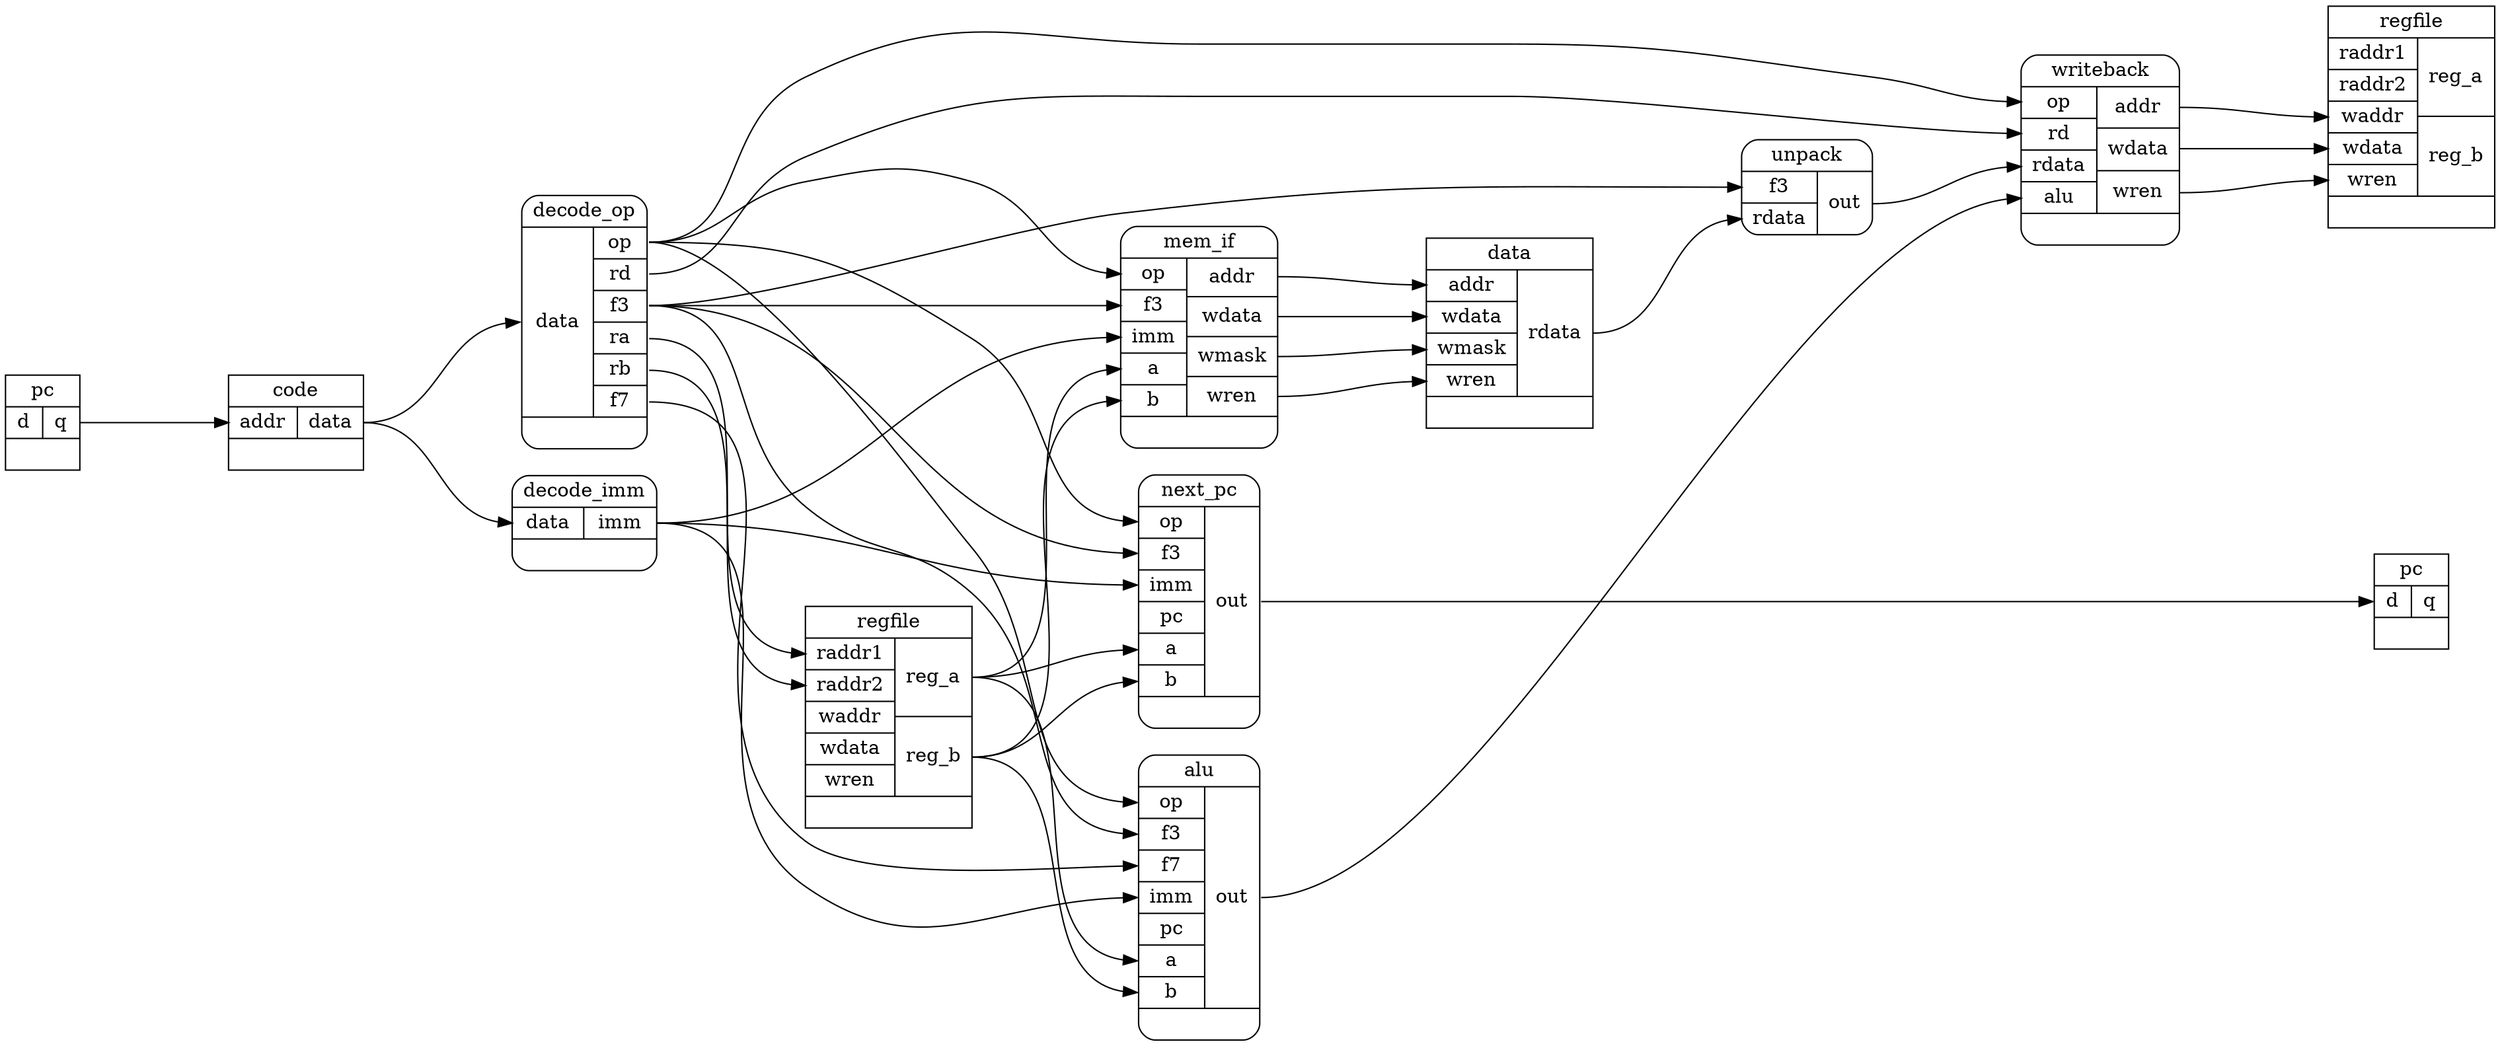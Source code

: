 digraph G {
    rankdir="LR"
    ranksep=1.5

    // Fetch, Decode, Execute, Memory, Write

    pc_l [shape="record" label="<top>pc|{<d>d|<q>q}|"]
    pc_r [shape="record" label="<top>pc|{<d>d|<q>q}|"]
    code [shape="record" label="<top>code|{<addr>addr|<data>data}|"]
    data [shape="record" label="<top>data|{{<addr>addr|<wdata>wdata|<wmask>wmask|<wren>wren}|<rdata>rdata}|"]

    alu      [shape="Mrecord" label="alu|{{<op>op|<f3>f3|<f7>f7|<imm>imm|<pc>pc|<a>a|<b>b}|<out>out}|"]
    next_pc  [shape="Mrecord" label="<top>next_pc|{ {<op>op|<f3>f3|<imm>imm|<pc>pc|<a>a|<b>b} | <out>out }|"]
    mem_if   [shape="Mrecord" label="<top>mem_if|{{<op>op|<f3>f3|<imm>imm|<a>a|<b>b}|{<addr>addr|<wdata>wdata|<wmask>wmask|<wren>wren}}|"]

    writeback [shape="Mrecord" label="<top>writeback|{{<op>op|<rd>rd|<rdata>rdata|<alu>alu}|{<addr>addr|<wdata>wdata|<wren>wren}}|"]

    unpack [shape="Mrecord" label="<top>unpack|{{<f3>f3|<rdata>rdata}|{<out>out}}"]

    decode_op [shape="Mrecord" label="<top>decode_op|{{<data>data}|{<op>op|<rd>rd|<f3>f3|<ra>ra|<rb>rb|<f7>f7}}|"]

    decode_imm [shape="Mrecord" label="<top>decode_imm|{{<data>data}|{<imm>imm}}|"]

    regfile_l [shape="record" label="<top>regfile|{{<raddr1>raddr1|<raddr2>raddr2|<waddr>waddr|<wdata>wdata|<wren>wren}|{<reg_a>reg_a|<reg_b>reg_b}}|"];
    regfile_r [shape="record" label="<top>regfile|{{<raddr1>raddr1|<raddr2>raddr2|<waddr>waddr|<wdata>wdata|<wren>wren}|{<reg_a>reg_a|<reg_b>reg_b}}|"];

    rank="same" {
        regfile_r
        pc_r
    }

    rank="same" {
        decode_op
        decode_imm
    }

    code:data -> decode_op:data
    code:data -> decode_imm:data


    pc_l:q -> code:addr

    next_pc:out -> pc_r:d

    decode_op:op -> writeback:op
    decode_op:op -> next_pc:op
    decode_op:op -> alu:op
    decode_op:op -> mem_if:op
    decode_op:rd -> writeback:rd
    decode_op:f3 -> mem_if:f3
    decode_op:f3 -> next_pc:f3
    decode_op:f3 -> alu:f3
    decode_op:f3 -> unpack:f3
    decode_op:ra -> regfile_l:raddr1
    decode_op:rb -> regfile_l:raddr2
    decode_op:f7 -> alu:f7

    decode_imm:imm    -> mem_if:imm
    decode_imm:imm    -> alu:imm
    decode_imm:imm    -> next_pc:imm

    writeback:addr  -> regfile_r:waddr
    writeback:wdata -> regfile_r:wdata
    writeback:wren  -> regfile_r:wren

    mem_if:addr  -> data:addr
    mem_if:wdata -> data:wdata
    mem_if:wmask -> data:wmask
    mem_if:wren  -> data:wren

    data:rdata -> unpack:rdata

    unpack:out -> writeback:rdata

    regfile_l:reg_a -> alu:a
    regfile_l:reg_b -> alu:b

    regfile_l:reg_a -> mem_if:a
    regfile_l:reg_b -> mem_if:b
    regfile_l:reg_a -> next_pc:a
    regfile_l:reg_b -> next_pc:b

    alu:out -> writeback:alu


    /*
    rank="same" {
        pc_1
        code_1
        insn_1
        alu_out_1
        data_1
        //regfile_1
    }

    rank="same" {
        pc_2
        insn_2
        //alu_out_2
        //code_2
        //data_2
        regfile_2
    }

    rank="same" {
        pc_3
        insn_3
        alu_out_3
        code_3
        data_3
        //regfile_3
    }

    rank="same" {
        alu
        pc_gen
        addr_gen
    }

    //----------

    pc_1 [shape="record" label="<top>pc_1|{<d>d|<q>q}|"]
    pc_2 [shape="record" label="<top>pc_2|{<d>d|<q>q}|"]
    pc_3 [shape="record" label="<top>pc_3|{<d>d|<q>q}|"]

    insn_1 [shape="record" label="<top>insn_1|{<d>d|<q>q}|"]
    insn_2 [shape="record" label="<top>insn_2|{<d>d|<q>q}|"]
    insn_3 [shape="record" label="<top>insn_3|{<d>d|<q>q}|"]

    alu_out_1 [shape="record" label="<top>alu_out_1|{<d>d|<q>q}|"]
    //alu_out_2 [shape="record" label="<top>alu_out_2|{<d>d|<q>q}|"]
    alu_out_3 [shape="record" label="<top>alu_out_3|{<d>d|<q>q}|"]

    code_1 [shape="record" label="<top>code_1|{<raddr>raddr|<rdata>rdata}|"]
    //code_2 [shape="record" label="<top>code_2|{<raddr>raddr|<rdata>rdata}|"]
    code_3 [shape="record" label="<top>code_3|{<raddr>raddr|<rdata>rdata}|"]

    data_1 [shape="record" label="<top>data_1|{{<addr>addr|<wdata>wdata|<wren>wren}|<rdata>rdata}|"]
    //data_2 [shape="record" label="<top>data_2|{{<addr>addr|<wdata>wdata|<wren>wren}|<rdata>rdata}|"]
    data_3 [shape="record" label="<top>data_3|{{<addr>addr|<wdata>wdata|<wren>wren}|<rdata>rdata}|"]

    //regfile_1 [shape="record" label="<top>regfile_1|{{<raddr1>raddr1|<raddr2>raddr2|<waddr>waddr|<wdata>wdata|<wren>wren}|{<rdata1>rdata1|<rdata2>rdata2}}|"];
    regfile_2 [shape="record" label="<top>regfile_2|{{<raddr1>raddr1|<raddr2>raddr2|<waddr>waddr|<wdata>wdata|<wren>wren}|{<rdata1>rdata1|<rdata2>rdata2}}|"];
    //regfile_3 [shape="record" label="<top>regfile_3|{{<raddr1>raddr1|<raddr2>raddr2|<waddr>waddr|<wdata>wdata|<wren>wren}|{<rdata1>rdata1|<rdata2>rdata2}}|"];


    alu      [shape="Mrecord" label="alu|{{<insn>insn|<pc>pc|<a>a|<b>b}|<out>out}|"]
    pc_gen   [shape="Mrecord" label="<top>pc_gen|{ {<insn>insn|<pc>pc|<a>a|<b>b} | <out>out }|"]
    addr_gen [shape="Mrecord" label="<top>addr_gen|{{<insn>insn|<a>a|<b>b}|{<addr>addr|<wdata>wdata|<wren>wren}}|"]

    writeback [shape="Mrecord" label="<top>writeback|{{<insn>insn|<alu>alu|<data>data}|{<addr>addr|<wdata>wdata|<wren>wren}}|"]

    decode1 [shape="Mrecord" label="<top>decode|{{<insn>insn}|{<ra>ra|<rb>rb}}|"]

    decode2 [shape="Mrecord" label="<top>decode|{{<insn>insn}|{<alu_op>alu_op|<branch>branch|<mode>mode}}|"]

    //----------

    pc_1:q       -> pc_2:d [label="32"]
    insn_1:q     -> writeback:insn [label="32"]
    alu_out_1:q  -> writeback:alu  [label="32"]
    code_1:rdata -> decode1:insn
    code_1:rdata -> insn_2:d [label="32"]
    data_1:rdata -> writeback:data [label="32"]

    //----------

    decode1:ra -> regfile_2:raddr1 [label="5"]
    decode1:rb -> regfile_2:raddr2 [label="5"]

    writeback:addr   -> regfile_2:waddr [label="5"]
    writeback:wdata  -> regfile_2:wdata [label="32"]
    writeback:wren   -> regfile_2:wren  [label="1"]

    //----------

    pc_2:q           -> alu:pc   [label="32"]
    pc_2:q           -> pc_gen:pc   [label="32"]
    insn_2:q         -> decode2:insn [label="32"]
    insn_2:q         -> insn_3:d
    regfile_2:rdata1 -> alu:a    [label="32"]
    regfile_2:rdata2 -> alu:b    [label="32"]
    regfile_2:rdata1 -> pc_gen:a    [label="32"]
    regfile_2:rdata2 -> pc_gen:b    [label="32"]
    regfile_2:rdata1 -> addr_gen:a [label="32"]
    regfile_2:rdata2 -> addr_gen:b [label="32"]

    //----------

    decode2:alu_op   -> alu:insn [label="5"]
    decode2:branch   -> pc_gen:insn [label="5"]
    decode2:mode     -> addr_gen:insn  [label="5"]

    //----------

    alu:out        -> alu_out_3:d [label="32"]
    pc_gen:out     -> pc_3:d
    pc_gen:out     -> code_3:raddr [label="32"]
    addr_gen:addr  -> data_3:addr  [label="14"]
    addr_gen:wdata -> data_3:wdata [label="32"]
    addr_gen:wren  -> data_3:wren  [label="1"]
    */
}
